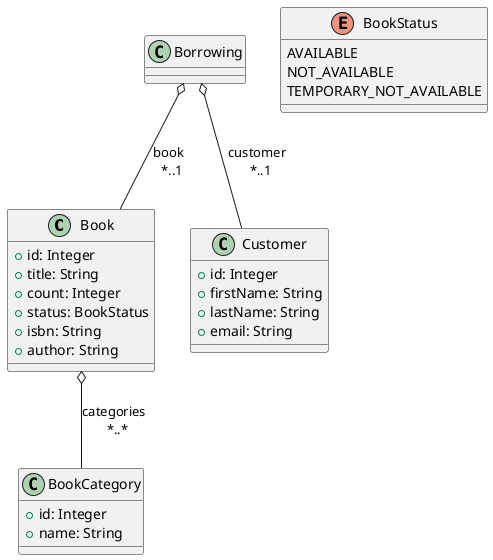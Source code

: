 @startuml
'https://plantuml.com/class-diagram

class Book {
+ id: Integer
+ title: String
+ count: Integer
+ status: BookStatus
+ isbn: String
+ author: String
}

class BookCategory {
+ id: Integer
+ name: String
}

class Customer {
+ id: Integer
+ firstName: String
+ lastName: String
+ email: String
}

class Borrowing {
}

enum BookStatus {
AVAILABLE
NOT_AVAILABLE
TEMPORARY_NOT_AVAILABLE
}

Book o-- BookCategory : categories \n *..*
Borrowing o-- Book :  book \n *..1
Borrowing o-- Customer : customer \n *..1

@enduml
